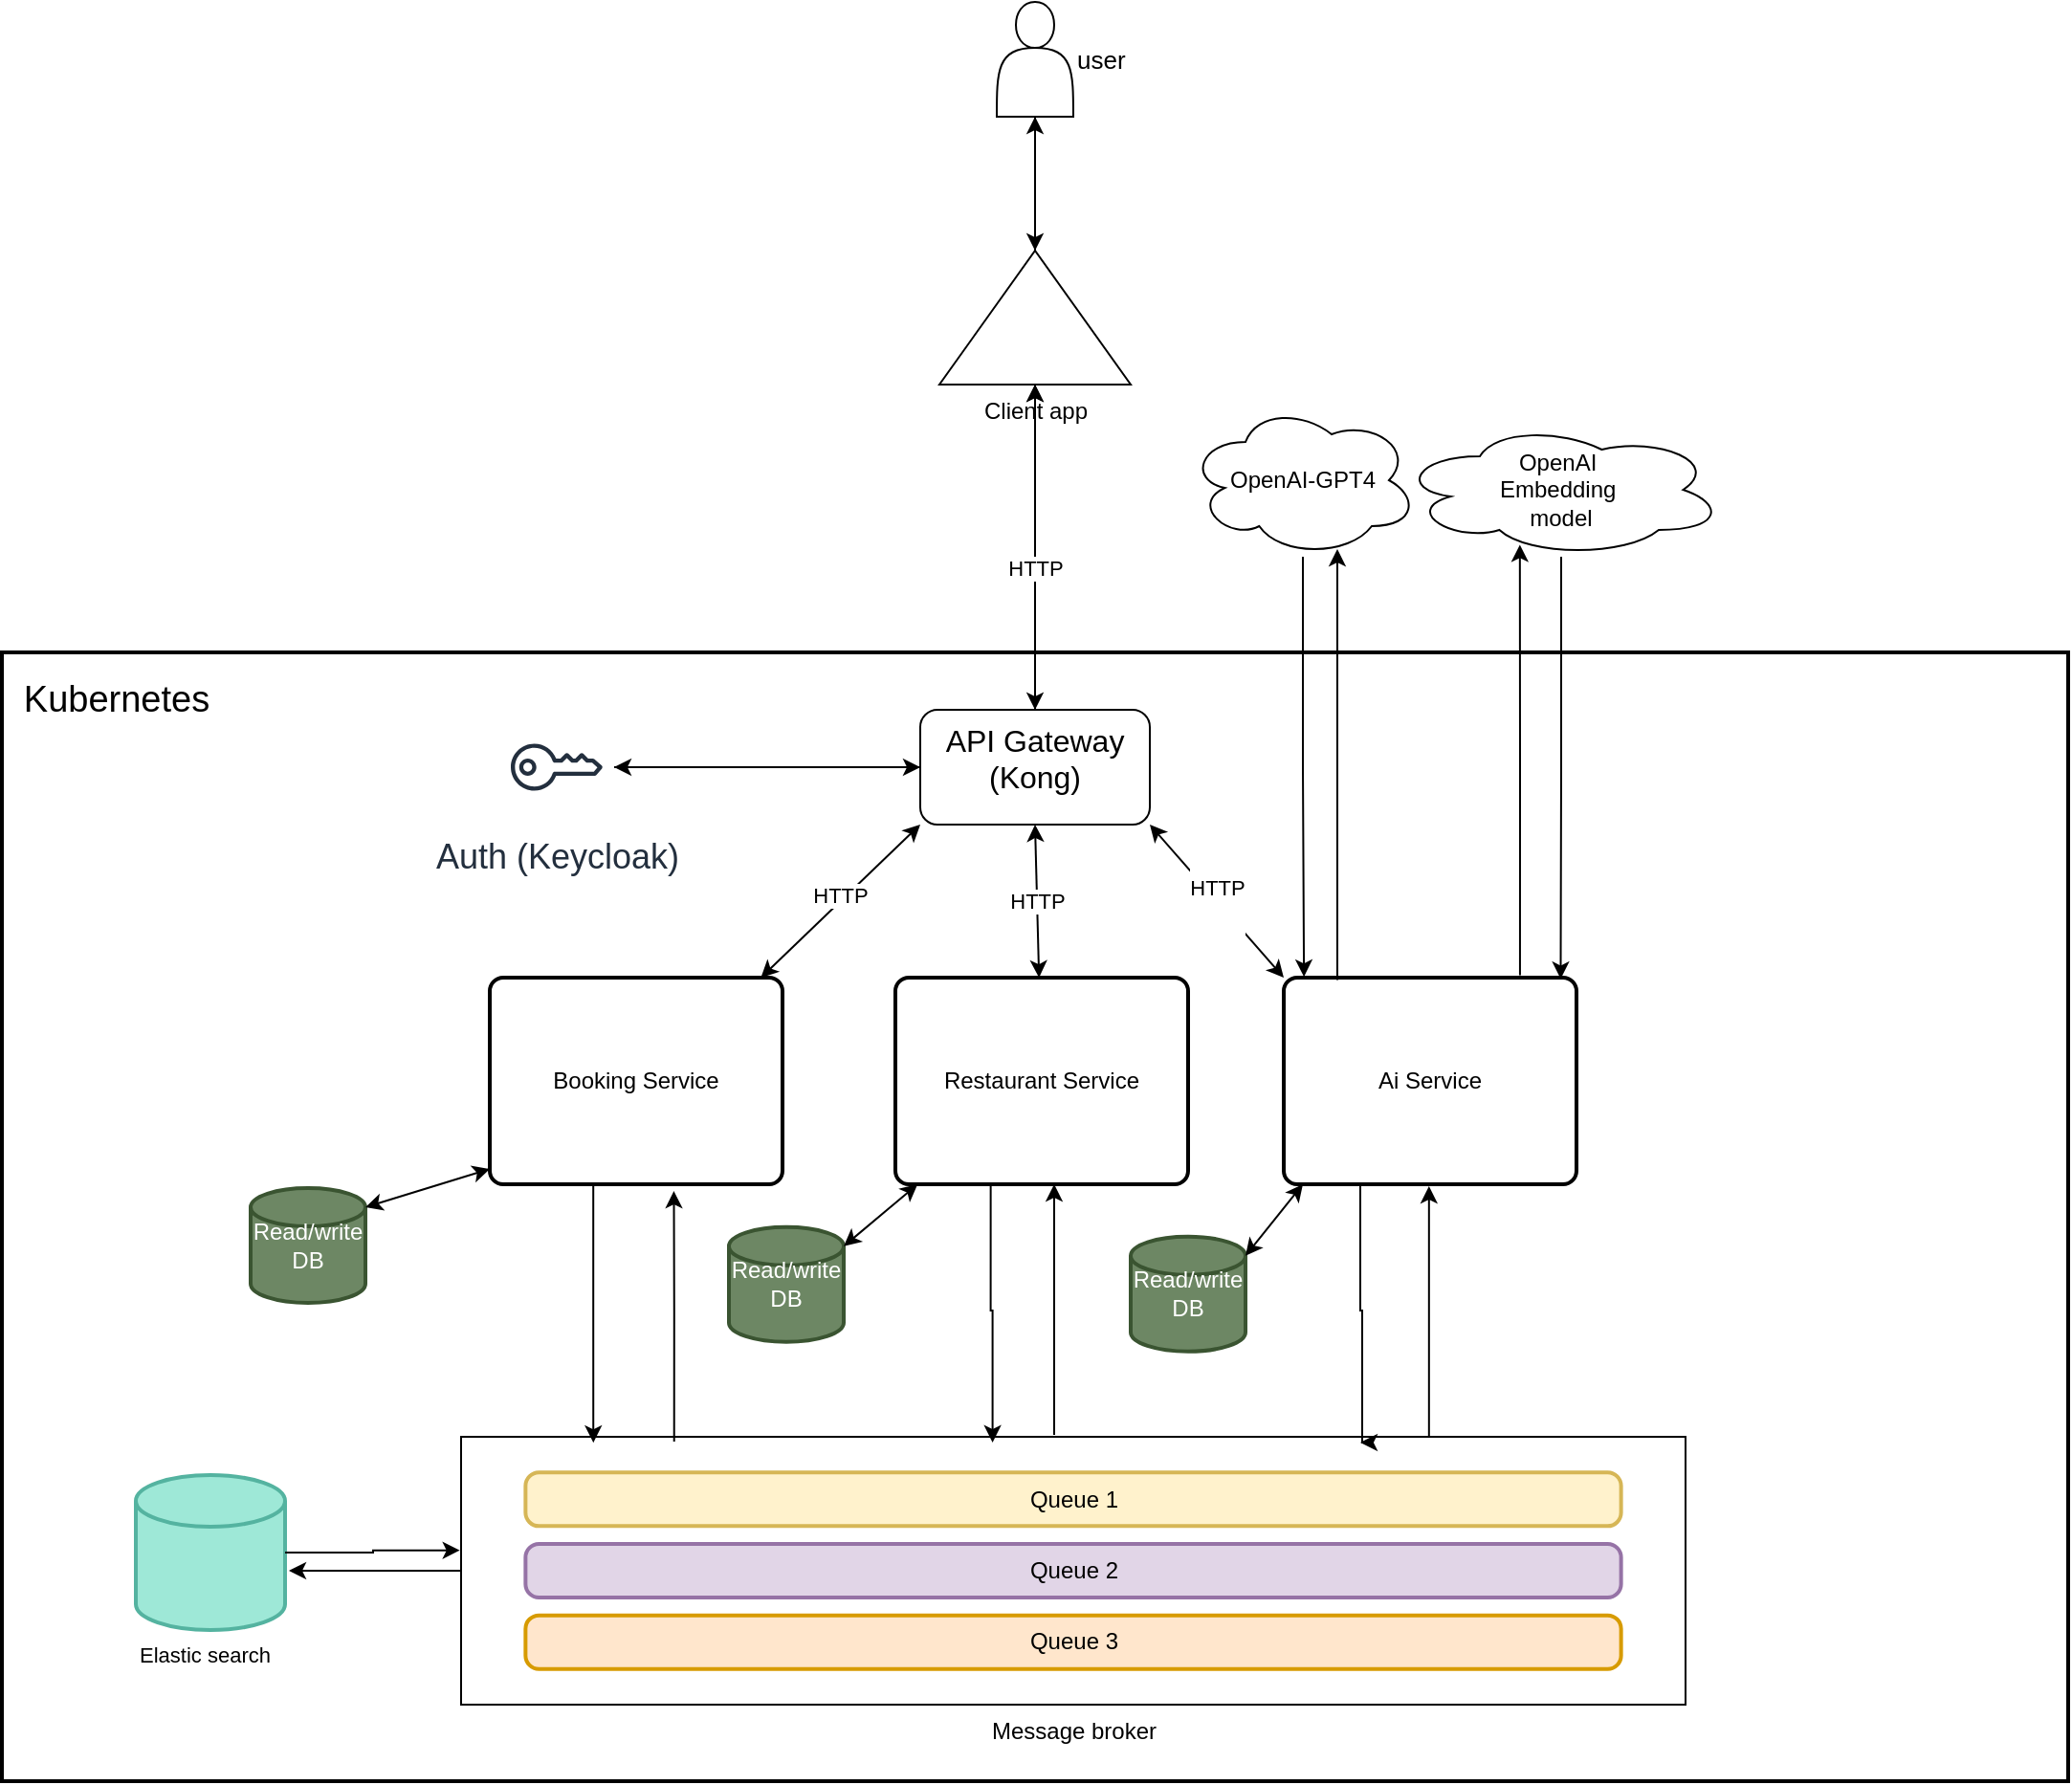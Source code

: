 <mxfile version="24.9.1">
  <diagram name="Page-1" id="WZwVvHjPCqPEUTxyxGWn">
    <mxGraphModel dx="1838" dy="962" grid="1" gridSize="10" guides="1" tooltips="1" connect="1" arrows="1" fold="1" page="1" pageScale="1" pageWidth="850" pageHeight="1100" math="0" shadow="0">
      <root>
        <mxCell id="0" />
        <mxCell id="1" parent="0" />
        <mxCell id="ZbxtkYr-YWAduZjAJKHO-77" value="" style="verticalLabelPosition=bottom;verticalAlign=top;html=1;shape=mxgraph.basic.rect;fillColor2=none;strokeWidth=2;size=20;indent=5;fillColor=none;" vertex="1" parent="1">
          <mxGeometry x="170" y="370" width="1080" height="590" as="geometry" />
        </mxCell>
        <mxCell id="ZbxtkYr-YWAduZjAJKHO-82" style="edgeStyle=orthogonalEdgeStyle;rounded=0;orthogonalLoop=1;jettySize=auto;html=1;" edge="1" parent="1" source="ZbxtkYr-YWAduZjAJKHO-3" target="ZbxtkYr-YWAduZjAJKHO-11">
          <mxGeometry relative="1" as="geometry" />
        </mxCell>
        <mxCell id="ZbxtkYr-YWAduZjAJKHO-3" value="user" style="shape=actor;whiteSpace=wrap;html=1;align=left;labelPosition=right;verticalLabelPosition=middle;verticalAlign=middle;fontSize=13;" vertex="1" parent="1">
          <mxGeometry x="690" y="30" width="40" height="60" as="geometry" />
        </mxCell>
        <mxCell id="ZbxtkYr-YWAduZjAJKHO-13" value="" style="edgeStyle=orthogonalEdgeStyle;rounded=0;orthogonalLoop=1;jettySize=auto;html=1;" edge="1" parent="1" source="ZbxtkYr-YWAduZjAJKHO-11" target="ZbxtkYr-YWAduZjAJKHO-12">
          <mxGeometry relative="1" as="geometry" />
        </mxCell>
        <mxCell id="ZbxtkYr-YWAduZjAJKHO-83" style="edgeStyle=orthogonalEdgeStyle;rounded=0;orthogonalLoop=1;jettySize=auto;html=1;entryX=0.5;entryY=1;entryDx=0;entryDy=0;" edge="1" parent="1" source="ZbxtkYr-YWAduZjAJKHO-11" target="ZbxtkYr-YWAduZjAJKHO-3">
          <mxGeometry relative="1" as="geometry" />
        </mxCell>
        <mxCell id="ZbxtkYr-YWAduZjAJKHO-11" value="Client app" style="verticalLabelPosition=bottom;verticalAlign=top;html=1;shape=mxgraph.basic.acute_triangle;dx=0.5;" vertex="1" parent="1">
          <mxGeometry x="660" y="160" width="100" height="70" as="geometry" />
        </mxCell>
        <mxCell id="ZbxtkYr-YWAduZjAJKHO-18" value="" style="edgeStyle=orthogonalEdgeStyle;rounded=0;orthogonalLoop=1;jettySize=auto;html=1;" edge="1" parent="1" source="ZbxtkYr-YWAduZjAJKHO-12" target="ZbxtkYr-YWAduZjAJKHO-15">
          <mxGeometry relative="1" as="geometry" />
        </mxCell>
        <mxCell id="ZbxtkYr-YWAduZjAJKHO-20" style="edgeStyle=orthogonalEdgeStyle;rounded=0;orthogonalLoop=1;jettySize=auto;html=1;" edge="1" parent="1" source="ZbxtkYr-YWAduZjAJKHO-12" target="ZbxtkYr-YWAduZjAJKHO-11">
          <mxGeometry relative="1" as="geometry" />
        </mxCell>
        <mxCell id="ZbxtkYr-YWAduZjAJKHO-12" value="&lt;font style=&quot;font-size: 16px;&quot;&gt;API Gateway (Kong)&lt;/font&gt;" style="rounded=1;whiteSpace=wrap;html=1;verticalAlign=top;" vertex="1" parent="1">
          <mxGeometry x="650" y="400" width="120" height="60" as="geometry" />
        </mxCell>
        <mxCell id="ZbxtkYr-YWAduZjAJKHO-59" style="edgeStyle=orthogonalEdgeStyle;rounded=0;orthogonalLoop=1;jettySize=auto;html=1;entryX=0;entryY=0.5;entryDx=0;entryDy=0;" edge="1" parent="1" source="ZbxtkYr-YWAduZjAJKHO-15" target="ZbxtkYr-YWAduZjAJKHO-12">
          <mxGeometry relative="1" as="geometry" />
        </mxCell>
        <mxCell id="ZbxtkYr-YWAduZjAJKHO-15" value="Auth (Keycloak)" style="sketch=0;outlineConnect=0;fontColor=#232F3E;gradientColor=none;strokeColor=#232F3E;fillColor=#ffffff;dashed=0;verticalLabelPosition=bottom;verticalAlign=top;align=center;html=1;fontSize=18;fontStyle=0;aspect=fixed;shape=mxgraph.aws4.resourceIcon;resIcon=mxgraph.aws4.addon;labelPosition=center;" vertex="1" parent="1">
          <mxGeometry x="430" y="400" width="60" height="60" as="geometry" />
        </mxCell>
        <mxCell id="ZbxtkYr-YWAduZjAJKHO-21" value="Booking Service" style="rounded=1;whiteSpace=wrap;html=1;absoluteArcSize=1;arcSize=14;strokeWidth=2;fillColor=none;" vertex="1" parent="1">
          <mxGeometry x="425" y="540" width="153" height="108" as="geometry" />
        </mxCell>
        <mxCell id="ZbxtkYr-YWAduZjAJKHO-22" value="Restaurant Service" style="rounded=1;whiteSpace=wrap;html=1;absoluteArcSize=1;arcSize=14;strokeWidth=2;fillColor=none;" vertex="1" parent="1">
          <mxGeometry x="637" y="540" width="153" height="108" as="geometry" />
        </mxCell>
        <mxCell id="ZbxtkYr-YWAduZjAJKHO-23" value="Ai Service" style="rounded=1;whiteSpace=wrap;html=1;absoluteArcSize=1;arcSize=14;strokeWidth=2;fillColor=none;" vertex="1" parent="1">
          <mxGeometry x="840" y="540" width="153" height="108" as="geometry" />
        </mxCell>
        <mxCell id="ZbxtkYr-YWAduZjAJKHO-27" value="Elastic search" style="strokeWidth=2;html=1;shape=mxgraph.flowchart.database;whiteSpace=wrap;fillColor=#9EE8D7;labelPosition=center;verticalLabelPosition=bottom;align=left;verticalAlign=top;fontSize=11;labelBackgroundColor=default;strokeColor=#54B3A0;" vertex="1" parent="1">
          <mxGeometry x="240" y="800" width="78" height="81" as="geometry" />
        </mxCell>
        <mxCell id="ZbxtkYr-YWAduZjAJKHO-28" value="OpenAI-GPT4" style="ellipse;shape=cloud;whiteSpace=wrap;html=1;" vertex="1" parent="1">
          <mxGeometry x="790" y="240" width="120" height="80" as="geometry" />
        </mxCell>
        <mxCell id="ZbxtkYr-YWAduZjAJKHO-29" value="OpenAI&amp;nbsp;&lt;div&gt;Embedding&amp;nbsp;&lt;/div&gt;&lt;div&gt;model&lt;/div&gt;" style="ellipse;shape=cloud;whiteSpace=wrap;html=1;" vertex="1" parent="1">
          <mxGeometry x="900" y="250" width="170" height="70" as="geometry" />
        </mxCell>
        <mxCell id="ZbxtkYr-YWAduZjAJKHO-33" style="edgeStyle=orthogonalEdgeStyle;rounded=0;orthogonalLoop=1;jettySize=auto;html=1;entryX=0.069;entryY=-0.004;entryDx=0;entryDy=0;entryPerimeter=0;" edge="1" parent="1" source="ZbxtkYr-YWAduZjAJKHO-28" target="ZbxtkYr-YWAduZjAJKHO-23">
          <mxGeometry relative="1" as="geometry" />
        </mxCell>
        <mxCell id="ZbxtkYr-YWAduZjAJKHO-34" style="edgeStyle=orthogonalEdgeStyle;rounded=0;orthogonalLoop=1;jettySize=auto;html=1;entryX=0.65;entryY=0.95;entryDx=0;entryDy=0;entryPerimeter=0;exitX=0.183;exitY=0.012;exitDx=0;exitDy=0;exitPerimeter=0;" edge="1" parent="1" source="ZbxtkYr-YWAduZjAJKHO-23" target="ZbxtkYr-YWAduZjAJKHO-28">
          <mxGeometry relative="1" as="geometry" />
        </mxCell>
        <mxCell id="ZbxtkYr-YWAduZjAJKHO-38" style="edgeStyle=orthogonalEdgeStyle;rounded=0;orthogonalLoop=1;jettySize=auto;html=1;entryX=0.946;entryY=0.006;entryDx=0;entryDy=0;entryPerimeter=0;" edge="1" parent="1" source="ZbxtkYr-YWAduZjAJKHO-29" target="ZbxtkYr-YWAduZjAJKHO-23">
          <mxGeometry relative="1" as="geometry" />
        </mxCell>
        <mxCell id="ZbxtkYr-YWAduZjAJKHO-39" style="edgeStyle=orthogonalEdgeStyle;rounded=0;orthogonalLoop=1;jettySize=auto;html=1;entryX=0.373;entryY=0.91;entryDx=0;entryDy=0;entryPerimeter=0;exitX=0.807;exitY=-0.012;exitDx=0;exitDy=0;exitPerimeter=0;" edge="1" parent="1" source="ZbxtkYr-YWAduZjAJKHO-23" target="ZbxtkYr-YWAduZjAJKHO-29">
          <mxGeometry relative="1" as="geometry">
            <mxPoint x="1023" y="630" as="sourcePoint" />
          </mxGeometry>
        </mxCell>
        <mxCell id="ZbxtkYr-YWAduZjAJKHO-41" value="" style="group" vertex="1" connectable="0" parent="1">
          <mxGeometry x="410" y="780" width="640" height="140" as="geometry" />
        </mxCell>
        <mxCell id="ZbxtkYr-YWAduZjAJKHO-42" value="Message broker" style="verticalLabelPosition=bottom;verticalAlign=top;html=1;shape=mxgraph.basic.rect;fillColor2=none;strokeWidth=1;size=20;indent=5;fillColor=none;" vertex="1" parent="ZbxtkYr-YWAduZjAJKHO-41">
          <mxGeometry width="640" height="140" as="geometry" />
        </mxCell>
        <mxCell id="ZbxtkYr-YWAduZjAJKHO-43" value="Queue 1" style="rounded=1;whiteSpace=wrap;html=1;absoluteArcSize=1;arcSize=14;strokeWidth=2;fillColor=#fff2cc;strokeColor=#d6b656;" vertex="1" parent="ZbxtkYr-YWAduZjAJKHO-41">
          <mxGeometry x="33.684" y="18.667" width="572.632" height="28" as="geometry" />
        </mxCell>
        <mxCell id="ZbxtkYr-YWAduZjAJKHO-44" value="Queue 2" style="rounded=1;whiteSpace=wrap;html=1;absoluteArcSize=1;arcSize=14;strokeWidth=2;fillColor=#e1d5e7;strokeColor=#9673a6;" vertex="1" parent="ZbxtkYr-YWAduZjAJKHO-41">
          <mxGeometry x="33.684" y="56" width="572.632" height="28" as="geometry" />
        </mxCell>
        <mxCell id="ZbxtkYr-YWAduZjAJKHO-45" value="Queue 3" style="rounded=1;whiteSpace=wrap;html=1;absoluteArcSize=1;arcSize=14;strokeWidth=2;fillColor=#ffe6cc;strokeColor=#d79b00;" vertex="1" parent="ZbxtkYr-YWAduZjAJKHO-41">
          <mxGeometry x="33.684" y="93.333" width="572.632" height="28" as="geometry" />
        </mxCell>
        <mxCell id="ZbxtkYr-YWAduZjAJKHO-48" style="edgeStyle=orthogonalEdgeStyle;rounded=0;orthogonalLoop=1;jettySize=auto;html=1;entryX=0.108;entryY=0.022;entryDx=0;entryDy=0;entryPerimeter=0;" edge="1" parent="1" source="ZbxtkYr-YWAduZjAJKHO-21" target="ZbxtkYr-YWAduZjAJKHO-42">
          <mxGeometry relative="1" as="geometry">
            <Array as="points">
              <mxPoint x="480" y="714" />
            </Array>
          </mxGeometry>
        </mxCell>
        <mxCell id="ZbxtkYr-YWAduZjAJKHO-50" style="edgeStyle=orthogonalEdgeStyle;rounded=0;orthogonalLoop=1;jettySize=auto;html=1;entryX=0.629;entryY=1.033;entryDx=0;entryDy=0;entryPerimeter=0;exitX=0.174;exitY=0.018;exitDx=0;exitDy=0;exitPerimeter=0;" edge="1" parent="1" source="ZbxtkYr-YWAduZjAJKHO-42" target="ZbxtkYr-YWAduZjAJKHO-21">
          <mxGeometry relative="1" as="geometry" />
        </mxCell>
        <mxCell id="ZbxtkYr-YWAduZjAJKHO-55" style="edgeStyle=orthogonalEdgeStyle;rounded=0;orthogonalLoop=1;jettySize=auto;html=1;entryX=0.629;entryY=1.033;entryDx=0;entryDy=0;entryPerimeter=0;exitX=0.174;exitY=0.018;exitDx=0;exitDy=0;exitPerimeter=0;" edge="1" parent="1">
          <mxGeometry relative="1" as="geometry">
            <mxPoint x="720" y="779" as="sourcePoint" />
            <mxPoint x="720" y="648" as="targetPoint" />
          </mxGeometry>
        </mxCell>
        <mxCell id="ZbxtkYr-YWAduZjAJKHO-56" style="edgeStyle=orthogonalEdgeStyle;rounded=0;orthogonalLoop=1;jettySize=auto;html=1;entryX=0.629;entryY=1.033;entryDx=0;entryDy=0;entryPerimeter=0;exitX=0.174;exitY=0.018;exitDx=0;exitDy=0;exitPerimeter=0;" edge="1" parent="1">
          <mxGeometry relative="1" as="geometry">
            <mxPoint x="915.91" y="780" as="sourcePoint" />
            <mxPoint x="915.91" y="649" as="targetPoint" />
          </mxGeometry>
        </mxCell>
        <mxCell id="ZbxtkYr-YWAduZjAJKHO-57" style="edgeStyle=orthogonalEdgeStyle;rounded=0;orthogonalLoop=1;jettySize=auto;html=1;entryX=0.108;entryY=0.022;entryDx=0;entryDy=0;entryPerimeter=0;" edge="1" parent="1">
          <mxGeometry relative="1" as="geometry">
            <mxPoint x="880" y="648" as="sourcePoint" />
            <mxPoint x="880" y="783" as="targetPoint" />
            <Array as="points">
              <mxPoint x="881" y="714" />
            </Array>
          </mxGeometry>
        </mxCell>
        <mxCell id="ZbxtkYr-YWAduZjAJKHO-58" style="edgeStyle=orthogonalEdgeStyle;rounded=0;orthogonalLoop=1;jettySize=auto;html=1;entryX=0.108;entryY=0.022;entryDx=0;entryDy=0;entryPerimeter=0;" edge="1" parent="1">
          <mxGeometry relative="1" as="geometry">
            <mxPoint x="686.82" y="648" as="sourcePoint" />
            <mxPoint x="686.82" y="783" as="targetPoint" />
            <Array as="points">
              <mxPoint x="687.82" y="714" />
            </Array>
          </mxGeometry>
        </mxCell>
        <mxCell id="ZbxtkYr-YWAduZjAJKHO-60" value="Read/write DB" style="strokeWidth=2;html=1;shape=mxgraph.flowchart.database;whiteSpace=wrap;fillColor=#6d8764;strokeColor=#3A5431;fontColor=#ffffff;" vertex="1" parent="1">
          <mxGeometry x="300" y="650" width="60" height="60" as="geometry" />
        </mxCell>
        <mxCell id="ZbxtkYr-YWAduZjAJKHO-61" value="" style="endArrow=classic;startArrow=classic;html=1;rounded=0;exitX=1;exitY=0.167;exitDx=0;exitDy=0;exitPerimeter=0;" edge="1" parent="1" source="ZbxtkYr-YWAduZjAJKHO-60">
          <mxGeometry width="50" height="50" relative="1" as="geometry">
            <mxPoint x="410" y="660" as="sourcePoint" />
            <mxPoint x="425" y="640" as="targetPoint" />
          </mxGeometry>
        </mxCell>
        <mxCell id="ZbxtkYr-YWAduZjAJKHO-62" value="Read/write DB" style="strokeWidth=2;html=1;shape=mxgraph.flowchart.database;whiteSpace=wrap;fillColor=#6d8764;strokeColor=#3A5431;fontColor=#ffffff;" vertex="1" parent="1">
          <mxGeometry x="550" y="670.38" width="60" height="60" as="geometry" />
        </mxCell>
        <mxCell id="ZbxtkYr-YWAduZjAJKHO-63" value="" style="endArrow=classic;startArrow=classic;html=1;rounded=0;exitX=1;exitY=0.167;exitDx=0;exitDy=0;exitPerimeter=0;entryX=0.076;entryY=1.003;entryDx=0;entryDy=0;entryPerimeter=0;" edge="1" parent="1" source="ZbxtkYr-YWAduZjAJKHO-62">
          <mxGeometry width="50" height="50" relative="1" as="geometry">
            <mxPoint x="660" y="680.38" as="sourcePoint" />
            <mxPoint x="648.628" y="648.004" as="targetPoint" />
          </mxGeometry>
        </mxCell>
        <mxCell id="ZbxtkYr-YWAduZjAJKHO-64" value="Read/write DB" style="strokeWidth=2;html=1;shape=mxgraph.flowchart.database;whiteSpace=wrap;fillColor=#6d8764;strokeColor=#3A5431;fontColor=#ffffff;" vertex="1" parent="1">
          <mxGeometry x="760" y="675.38" width="60" height="60" as="geometry" />
        </mxCell>
        <mxCell id="ZbxtkYr-YWAduZjAJKHO-65" value="" style="endArrow=classic;startArrow=classic;html=1;rounded=0;exitX=1;exitY=0.167;exitDx=0;exitDy=0;exitPerimeter=0;entryX=0;entryY=1;entryDx=0;entryDy=0;" edge="1" parent="1" source="ZbxtkYr-YWAduZjAJKHO-64">
          <mxGeometry width="50" height="50" relative="1" as="geometry">
            <mxPoint x="870" y="685.38" as="sourcePoint" />
            <mxPoint x="850.0" y="648" as="targetPoint" />
          </mxGeometry>
        </mxCell>
        <mxCell id="ZbxtkYr-YWAduZjAJKHO-66" value="" style="endArrow=classic;startArrow=classic;html=1;rounded=0;exitX=0.606;exitY=-0.008;exitDx=0;exitDy=0;exitPerimeter=0;entryX=0;entryY=1;entryDx=0;entryDy=0;" edge="1" parent="1" target="ZbxtkYr-YWAduZjAJKHO-12">
          <mxGeometry width="50" height="50" relative="1" as="geometry">
            <mxPoint x="566.718" y="539.996" as="sourcePoint" />
            <mxPoint x="637" y="460.86" as="targetPoint" />
          </mxGeometry>
        </mxCell>
        <mxCell id="ZbxtkYr-YWAduZjAJKHO-72" value="HTTP" style="edgeLabel;html=1;align=center;verticalAlign=middle;resizable=0;points=[];" vertex="1" connectable="0" parent="ZbxtkYr-YWAduZjAJKHO-66">
          <mxGeometry x="0.043" y="3" relative="1" as="geometry">
            <mxPoint as="offset" />
          </mxGeometry>
        </mxCell>
        <mxCell id="ZbxtkYr-YWAduZjAJKHO-67" value="" style="endArrow=classic;startArrow=classic;html=1;rounded=0;entryX=0.5;entryY=1;entryDx=0;entryDy=0;" edge="1" parent="1" source="ZbxtkYr-YWAduZjAJKHO-22" target="ZbxtkYr-YWAduZjAJKHO-12">
          <mxGeometry width="50" height="50" relative="1" as="geometry">
            <mxPoint x="603" y="540" as="sourcePoint" />
            <mxPoint x="720" y="470" as="targetPoint" />
          </mxGeometry>
        </mxCell>
        <mxCell id="ZbxtkYr-YWAduZjAJKHO-68" value="&#xa;&lt;span style=&quot;color: rgb(0, 0, 0); font-family: Helvetica; font-size: 11px; font-style: normal; font-variant-ligatures: normal; font-variant-caps: normal; font-weight: 400; letter-spacing: normal; orphans: 2; text-align: center; text-indent: 0px; text-transform: none; widows: 2; word-spacing: 0px; -webkit-text-stroke-width: 0px; white-space: nowrap; background-color: rgb(255, 255, 255); text-decoration-thickness: initial; text-decoration-style: initial; text-decoration-color: initial; display: inline !important; float: none;&quot;&gt;HTTP&lt;/span&gt;&#xa;&#xa;" style="endArrow=classic;startArrow=classic;html=1;rounded=0;entryX=0;entryY=0;entryDx=0;entryDy=0;exitX=1;exitY=1;exitDx=0;exitDy=0;" edge="1" parent="1" source="ZbxtkYr-YWAduZjAJKHO-12" target="ZbxtkYr-YWAduZjAJKHO-23">
          <mxGeometry width="50" height="50" relative="1" as="geometry">
            <mxPoint x="730" y="490" as="sourcePoint" />
            <mxPoint x="780" y="440" as="targetPoint" />
          </mxGeometry>
        </mxCell>
        <mxCell id="ZbxtkYr-YWAduZjAJKHO-70" style="edgeStyle=orthogonalEdgeStyle;rounded=0;orthogonalLoop=1;jettySize=auto;html=1;entryX=-0.001;entryY=0.424;entryDx=0;entryDy=0;entryPerimeter=0;" edge="1" parent="1" source="ZbxtkYr-YWAduZjAJKHO-27" target="ZbxtkYr-YWAduZjAJKHO-42">
          <mxGeometry relative="1" as="geometry" />
        </mxCell>
        <mxCell id="ZbxtkYr-YWAduZjAJKHO-71" style="edgeStyle=orthogonalEdgeStyle;rounded=0;orthogonalLoop=1;jettySize=auto;html=1;" edge="1" parent="1" source="ZbxtkYr-YWAduZjAJKHO-42">
          <mxGeometry relative="1" as="geometry">
            <mxPoint x="320" y="850" as="targetPoint" />
          </mxGeometry>
        </mxCell>
        <mxCell id="ZbxtkYr-YWAduZjAJKHO-73" value="HTTP" style="edgeLabel;html=1;align=center;verticalAlign=middle;resizable=0;points=[];" vertex="1" connectable="0" parent="1">
          <mxGeometry x="720.001" y="499.998" as="geometry">
            <mxPoint x="-9" as="offset" />
          </mxGeometry>
        </mxCell>
        <mxCell id="ZbxtkYr-YWAduZjAJKHO-78" value="" style="edgeStyle=orthogonalEdgeStyle;rounded=0;orthogonalLoop=1;jettySize=auto;html=1;" edge="1" parent="1" source="ZbxtkYr-YWAduZjAJKHO-77" target="ZbxtkYr-YWAduZjAJKHO-11">
          <mxGeometry relative="1" as="geometry" />
        </mxCell>
        <mxCell id="ZbxtkYr-YWAduZjAJKHO-79" value="HTTP" style="edgeLabel;html=1;align=center;verticalAlign=middle;resizable=0;points=[];" vertex="1" connectable="0" parent="ZbxtkYr-YWAduZjAJKHO-78">
          <mxGeometry x="-0.372" relative="1" as="geometry">
            <mxPoint as="offset" />
          </mxGeometry>
        </mxCell>
        <mxCell id="ZbxtkYr-YWAduZjAJKHO-80" value="Kubernetes" style="text;html=1;align=center;verticalAlign=middle;whiteSpace=wrap;rounded=0;fontSize=19;" vertex="1" parent="1">
          <mxGeometry x="200" y="380" width="60" height="30" as="geometry" />
        </mxCell>
      </root>
    </mxGraphModel>
  </diagram>
</mxfile>
